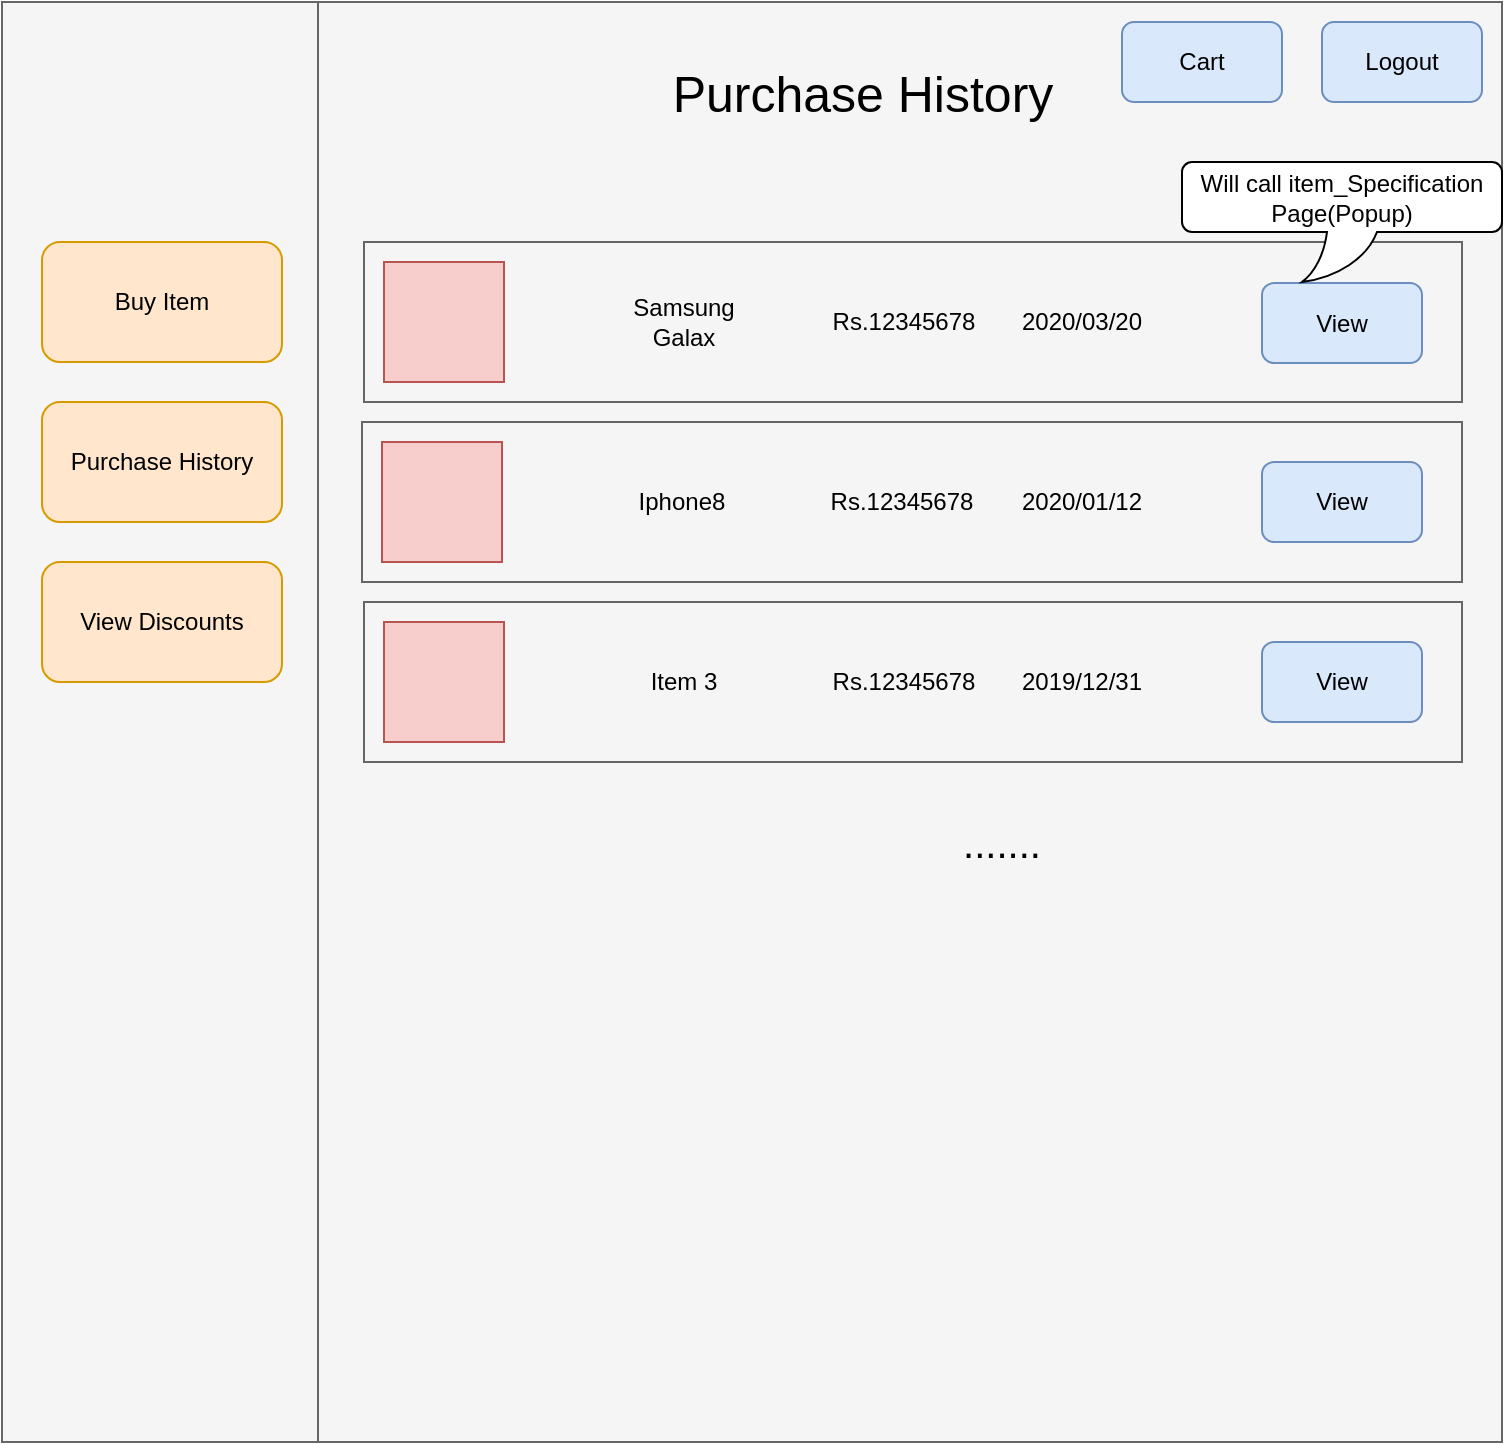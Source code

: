 <mxfile version="12.9.11"><diagram id="Kka3aJQ5U4JEoeN57MU2" name="Page-1"><mxGraphModel dx="1422" dy="769" grid="1" gridSize="10" guides="1" tooltips="1" connect="1" arrows="1" fold="1" page="1" pageScale="1" pageWidth="827" pageHeight="1169" math="0" shadow="0"><root><mxCell id="0"/><mxCell id="1" parent="0"/><mxCell id="RmN7DFjXocQ-ZSs_QpOU-13" value="" style="shape=internalStorage;whiteSpace=wrap;html=1;backgroundOutline=1;dx=158;dy=0;gradientDirection=north;fillColor=#f5f5f5;strokeColor=#666666;fontColor=#333333;" parent="1" vertex="1"><mxGeometry x="20" y="30" width="750" height="720" as="geometry"/></mxCell><mxCell id="RmN7DFjXocQ-ZSs_QpOU-15" value="" style="rounded=1;whiteSpace=wrap;html=1;fillColor=#ffe6cc;strokeColor=#d79b00;" parent="1" vertex="1"><mxGeometry x="40" y="150" width="120" height="60" as="geometry"/></mxCell><mxCell id="RmN7DFjXocQ-ZSs_QpOU-16" value="" style="rounded=1;whiteSpace=wrap;html=1;fillColor=#ffe6cc;strokeColor=#d79b00;" parent="1" vertex="1"><mxGeometry x="40" y="230" width="120" height="60" as="geometry"/></mxCell><mxCell id="RmN7DFjXocQ-ZSs_QpOU-17" value="" style="rounded=1;whiteSpace=wrap;html=1;fillColor=#ffe6cc;strokeColor=#d79b00;" parent="1" vertex="1"><mxGeometry x="40" y="310" width="120" height="60" as="geometry"/></mxCell><mxCell id="RmN7DFjXocQ-ZSs_QpOU-19" value="Buy Item" style="text;html=1;strokeColor=none;fillColor=none;align=center;verticalAlign=middle;whiteSpace=wrap;rounded=0;" parent="1" vertex="1"><mxGeometry x="40" y="160" width="120" height="40" as="geometry"/></mxCell><mxCell id="RmN7DFjXocQ-ZSs_QpOU-20" value="Purchase History" style="text;html=1;strokeColor=none;fillColor=none;align=center;verticalAlign=middle;whiteSpace=wrap;rounded=0;" parent="1" vertex="1"><mxGeometry x="40" y="240" width="120" height="40" as="geometry"/></mxCell><mxCell id="RmN7DFjXocQ-ZSs_QpOU-21" value="View Discounts" style="text;html=1;strokeColor=none;fillColor=none;align=center;verticalAlign=middle;whiteSpace=wrap;rounded=0;" parent="1" vertex="1"><mxGeometry x="40" y="320" width="120" height="40" as="geometry"/></mxCell><mxCell id="snU0oSgcs86UYjO5oZq6-32" value="" style="rounded=0;whiteSpace=wrap;html=1;fillColor=#f5f5f5;strokeColor=#666666;fontColor=#333333;" parent="1" vertex="1"><mxGeometry x="201" y="150" width="549" height="80" as="geometry"/></mxCell><mxCell id="snU0oSgcs86UYjO5oZq6-33" value="" style="whiteSpace=wrap;html=1;aspect=fixed;fillColor=#f8cecc;strokeColor=#b85450;" parent="1" vertex="1"><mxGeometry x="211" y="160" width="60" height="60" as="geometry"/></mxCell><mxCell id="snU0oSgcs86UYjO5oZq6-34" value="&lt;div&gt;Samsung&lt;/div&gt;&lt;div&gt;Galax&lt;br&gt;&lt;/div&gt;" style="text;html=1;strokeColor=none;fillColor=none;align=center;verticalAlign=middle;whiteSpace=wrap;rounded=0;" parent="1" vertex="1"><mxGeometry x="301" y="170" width="120" height="40" as="geometry"/></mxCell><mxCell id="snU0oSgcs86UYjO5oZq6-36" value="&lt;div&gt;Rs.12345678&lt;/div&gt;" style="text;html=1;strokeColor=none;fillColor=none;align=center;verticalAlign=middle;whiteSpace=wrap;rounded=0;" parent="1" vertex="1"><mxGeometry x="421" y="170" width="100" height="40" as="geometry"/></mxCell><mxCell id="snU0oSgcs86UYjO5oZq6-37" value="2020/03/20" style="text;html=1;strokeColor=none;fillColor=none;align=center;verticalAlign=middle;whiteSpace=wrap;rounded=0;" parent="1" vertex="1"><mxGeometry x="510" y="170" width="100" height="40" as="geometry"/></mxCell><mxCell id="snU0oSgcs86UYjO5oZq6-40" value="" style="rounded=0;whiteSpace=wrap;html=1;fillColor=#f5f5f5;strokeColor=#666666;fontColor=#333333;" parent="1" vertex="1"><mxGeometry x="200" y="240" width="550" height="80" as="geometry"/></mxCell><mxCell id="snU0oSgcs86UYjO5oZq6-41" value="" style="whiteSpace=wrap;html=1;aspect=fixed;fillColor=#f8cecc;strokeColor=#b85450;" parent="1" vertex="1"><mxGeometry x="210" y="250" width="60" height="60" as="geometry"/></mxCell><mxCell id="snU0oSgcs86UYjO5oZq6-42" value="Iphone8" style="text;html=1;strokeColor=none;fillColor=none;align=center;verticalAlign=middle;whiteSpace=wrap;rounded=0;" parent="1" vertex="1"><mxGeometry x="300" y="260" width="120" height="40" as="geometry"/></mxCell><mxCell id="snU0oSgcs86UYjO5oZq6-43" value="&lt;div&gt;Rs.12345678&lt;/div&gt;" style="text;html=1;strokeColor=none;fillColor=none;align=center;verticalAlign=middle;whiteSpace=wrap;rounded=0;" parent="1" vertex="1"><mxGeometry x="420" y="260" width="100" height="40" as="geometry"/></mxCell><mxCell id="snU0oSgcs86UYjO5oZq6-45" value="" style="rounded=0;whiteSpace=wrap;html=1;fillColor=#f5f5f5;strokeColor=#666666;fontColor=#333333;" parent="1" vertex="1"><mxGeometry x="201" y="330" width="549" height="80" as="geometry"/></mxCell><mxCell id="snU0oSgcs86UYjO5oZq6-46" value="" style="whiteSpace=wrap;html=1;aspect=fixed;fillColor=#f8cecc;strokeColor=#b85450;" parent="1" vertex="1"><mxGeometry x="211" y="340" width="60" height="60" as="geometry"/></mxCell><mxCell id="snU0oSgcs86UYjO5oZq6-47" value="&lt;div&gt;Item 3&lt;br&gt;&lt;/div&gt;" style="text;html=1;strokeColor=none;fillColor=none;align=center;verticalAlign=middle;whiteSpace=wrap;rounded=0;" parent="1" vertex="1"><mxGeometry x="301" y="350" width="120" height="40" as="geometry"/></mxCell><mxCell id="snU0oSgcs86UYjO5oZq6-48" value="&lt;div&gt;Rs.12345678&lt;/div&gt;" style="text;html=1;strokeColor=none;fillColor=none;align=center;verticalAlign=middle;whiteSpace=wrap;rounded=0;" parent="1" vertex="1"><mxGeometry x="421" y="350" width="100" height="40" as="geometry"/></mxCell><mxCell id="snU0oSgcs86UYjO5oZq6-50" value="Logout" style="rounded=1;whiteSpace=wrap;html=1;fillColor=#dae8fc;strokeColor=#6c8ebf;" parent="1" vertex="1"><mxGeometry x="680" y="40" width="80" height="40" as="geometry"/></mxCell><mxCell id="leo6bL3dKAfXukrkOFsb-3" value="View" style="rounded=1;whiteSpace=wrap;html=1;fillColor=#dae8fc;strokeColor=#6c8ebf;" parent="1" vertex="1"><mxGeometry x="650" y="170.5" width="80" height="40" as="geometry"/></mxCell><mxCell id="leo6bL3dKAfXukrkOFsb-11" value="View" style="rounded=1;whiteSpace=wrap;html=1;fillColor=#dae8fc;strokeColor=#6c8ebf;" parent="1" vertex="1"><mxGeometry x="650" y="260" width="80" height="40" as="geometry"/></mxCell><mxCell id="leo6bL3dKAfXukrkOFsb-12" value="View" style="rounded=1;whiteSpace=wrap;html=1;fillColor=#dae8fc;strokeColor=#6c8ebf;" parent="1" vertex="1"><mxGeometry x="650" y="350" width="80" height="40" as="geometry"/></mxCell><mxCell id="leo6bL3dKAfXukrkOFsb-18" value="2020/01/12" style="text;html=1;strokeColor=none;fillColor=none;align=center;verticalAlign=middle;whiteSpace=wrap;rounded=0;" parent="1" vertex="1"><mxGeometry x="510" y="260" width="100" height="40" as="geometry"/></mxCell><mxCell id="leo6bL3dKAfXukrkOFsb-19" value="2019/12/31" style="text;html=1;strokeColor=none;fillColor=none;align=center;verticalAlign=middle;whiteSpace=wrap;rounded=0;" parent="1" vertex="1"><mxGeometry x="510" y="350" width="100" height="40" as="geometry"/></mxCell><mxCell id="leo6bL3dKAfXukrkOFsb-20" value="&lt;font style=&quot;font-size: 25px&quot;&gt;Purchase History&lt;br&gt;&lt;/font&gt;" style="text;html=1;strokeColor=none;fillColor=none;align=center;verticalAlign=middle;whiteSpace=wrap;rounded=0;" parent="1" vertex="1"><mxGeometry x="341" y="50" width="219" height="50" as="geometry"/></mxCell><mxCell id="ayl6BOnlldukV1-a8VPt-1" value="&lt;font style=&quot;font-size: 20px&quot;&gt;.......&lt;/font&gt;" style="text;html=1;strokeColor=none;fillColor=none;align=center;verticalAlign=middle;whiteSpace=wrap;rounded=0;" vertex="1" parent="1"><mxGeometry x="400" y="440" width="240" height="20" as="geometry"/></mxCell><mxCell id="ayl6BOnlldukV1-a8VPt-2" value="Cart" style="rounded=1;whiteSpace=wrap;html=1;fillColor=#dae8fc;strokeColor=#6c8ebf;" vertex="1" parent="1"><mxGeometry x="580" y="40" width="80" height="40" as="geometry"/></mxCell><mxCell id="ayl6BOnlldukV1-a8VPt-3" value="Will call item_Specification Page(Popup)" style="whiteSpace=wrap;html=1;shape=mxgraph.basic.roundRectCallout;dx=85;dy=25;size=5;boundedLbl=1;rounded=0;align=center;" vertex="1" parent="1"><mxGeometry x="610" y="110" width="160" height="60" as="geometry"/></mxCell></root></mxGraphModel></diagram></mxfile>